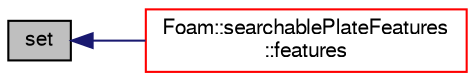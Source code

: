 digraph "set"
{
  bgcolor="transparent";
  edge [fontname="FreeSans",fontsize="10",labelfontname="FreeSans",labelfontsize="10"];
  node [fontname="FreeSans",fontsize="10",shape=record];
  rankdir="LR";
  Node66 [label="set",height=0.2,width=0.4,color="black", fillcolor="grey75", style="filled", fontcolor="black"];
  Node66 -> Node67 [dir="back",color="midnightblue",fontsize="10",style="solid",fontname="FreeSans"];
  Node67 [label="Foam::searchablePlateFeatures\l::features",height=0.2,width=0.4,color="red",URL="$a31578.html#a5ba06f4b0a61bcb2cf1fcd6e70dca7dd",tooltip="Return an extendedFeatureEdgeMesh containing the features. "];
}
